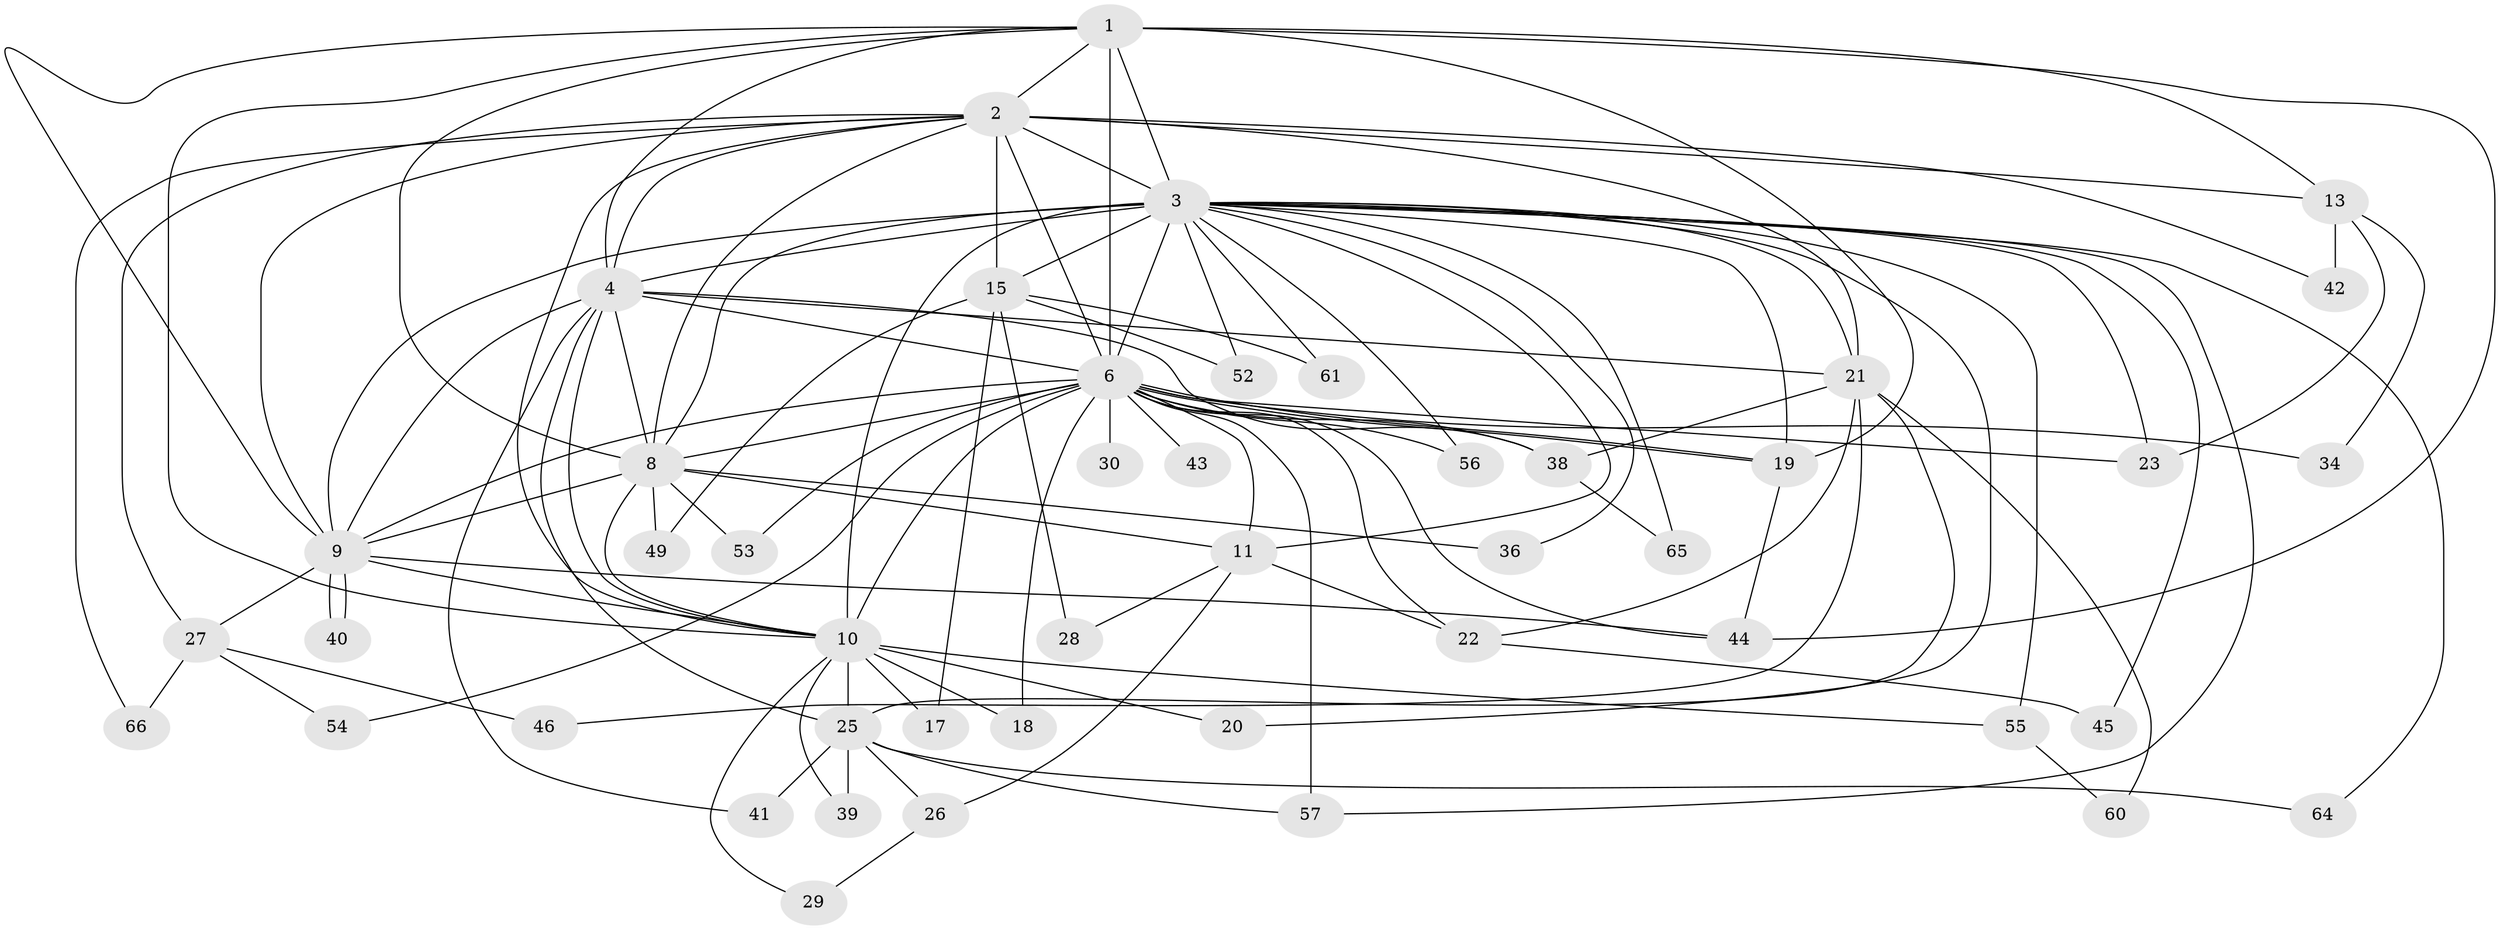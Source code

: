 // Generated by graph-tools (version 1.1) at 2025/23/03/03/25 07:23:36]
// undirected, 47 vertices, 115 edges
graph export_dot {
graph [start="1"]
  node [color=gray90,style=filled];
  1 [super="+37"];
  2 [super="+51"];
  3 [super="+5"];
  4 [super="+12"];
  6 [super="+7"];
  8 [super="+63"];
  9 [super="+62"];
  10 [super="+16"];
  11 [super="+14"];
  13 [super="+33"];
  15 [super="+35"];
  17;
  18;
  19 [super="+31"];
  20;
  21 [super="+24"];
  22 [super="+32"];
  23;
  25 [super="+48"];
  26;
  27 [super="+50"];
  28;
  29;
  30;
  34;
  36;
  38 [super="+58"];
  39;
  40;
  41;
  42;
  43;
  44 [super="+47"];
  45;
  46;
  49;
  52;
  53;
  54;
  55;
  56;
  57 [super="+59"];
  60;
  61;
  64;
  65;
  66;
  1 -- 2;
  1 -- 3 [weight=2];
  1 -- 4;
  1 -- 6 [weight=2];
  1 -- 8;
  1 -- 9;
  1 -- 10;
  1 -- 13;
  1 -- 44;
  1 -- 19;
  2 -- 3 [weight=2];
  2 -- 4;
  2 -- 6 [weight=2];
  2 -- 8 [weight=2];
  2 -- 9;
  2 -- 10;
  2 -- 13;
  2 -- 15;
  2 -- 21;
  2 -- 27 [weight=2];
  2 -- 42;
  2 -- 66;
  3 -- 4 [weight=2];
  3 -- 6 [weight=4];
  3 -- 8 [weight=2];
  3 -- 9 [weight=2];
  3 -- 10 [weight=2];
  3 -- 11;
  3 -- 20;
  3 -- 23;
  3 -- 36;
  3 -- 45;
  3 -- 52;
  3 -- 64;
  3 -- 65;
  3 -- 15 [weight=2];
  3 -- 55;
  3 -- 56;
  3 -- 61;
  3 -- 19;
  3 -- 21;
  3 -- 57;
  4 -- 6 [weight=2];
  4 -- 8 [weight=2];
  4 -- 9;
  4 -- 10;
  4 -- 21;
  4 -- 25;
  4 -- 41;
  4 -- 38;
  6 -- 8 [weight=2];
  6 -- 9 [weight=2];
  6 -- 10 [weight=2];
  6 -- 19;
  6 -- 19;
  6 -- 30 [weight=2];
  6 -- 38;
  6 -- 43 [weight=2];
  6 -- 56;
  6 -- 57;
  6 -- 11 [weight=2];
  6 -- 18;
  6 -- 22;
  6 -- 23;
  6 -- 34;
  6 -- 44;
  6 -- 53;
  6 -- 54;
  8 -- 9;
  8 -- 10;
  8 -- 36;
  8 -- 49;
  8 -- 53;
  8 -- 11;
  9 -- 10 [weight=2];
  9 -- 27;
  9 -- 40;
  9 -- 40;
  9 -- 44;
  10 -- 20;
  10 -- 29;
  10 -- 39;
  10 -- 55;
  10 -- 25;
  10 -- 18;
  10 -- 17;
  11 -- 22;
  11 -- 26;
  11 -- 28;
  13 -- 34;
  13 -- 42;
  13 -- 23;
  15 -- 17;
  15 -- 28;
  15 -- 49;
  15 -- 52;
  15 -- 61;
  19 -- 44;
  21 -- 25;
  21 -- 38;
  21 -- 60;
  21 -- 22;
  21 -- 46;
  22 -- 45;
  25 -- 26;
  25 -- 39;
  25 -- 41;
  25 -- 64;
  25 -- 57;
  26 -- 29;
  27 -- 46;
  27 -- 66;
  27 -- 54;
  38 -- 65;
  55 -- 60;
}
